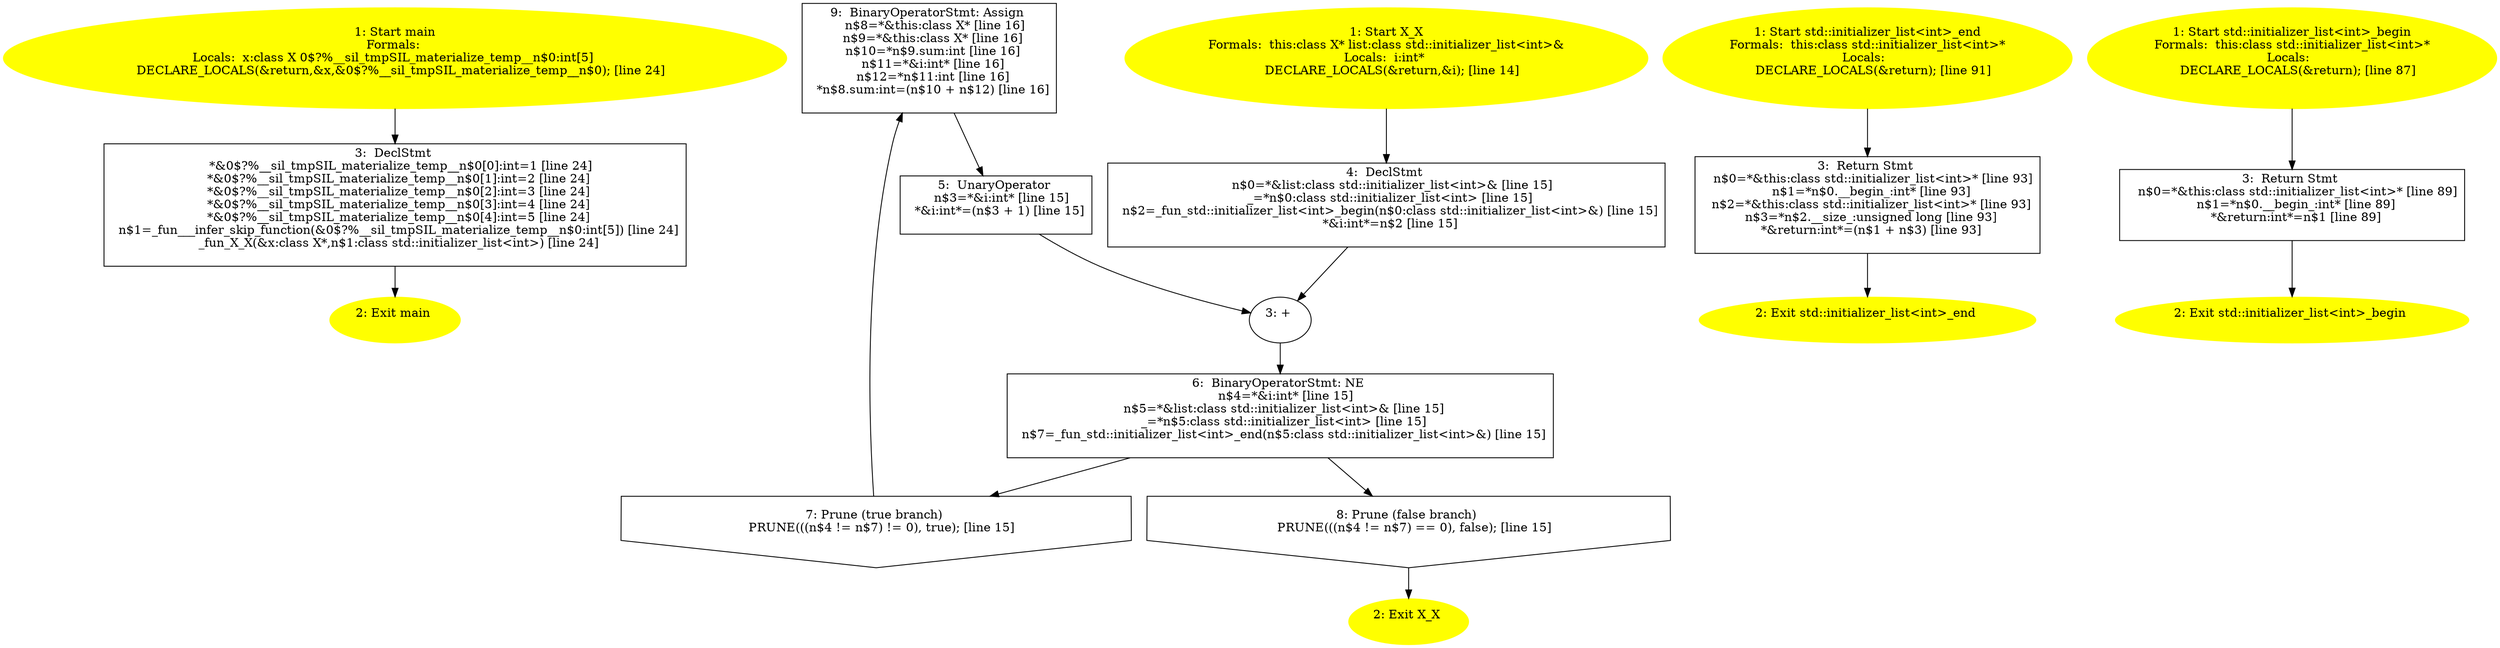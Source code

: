 /* @generated */
digraph iCFG {
"main.fad58de7366495db4650cfefac2fcd61_3" [label="3:  DeclStmt \n   *&0$?%__sil_tmpSIL_materialize_temp__n$0[0]:int=1 [line 24]\n  *&0$?%__sil_tmpSIL_materialize_temp__n$0[1]:int=2 [line 24]\n  *&0$?%__sil_tmpSIL_materialize_temp__n$0[2]:int=3 [line 24]\n  *&0$?%__sil_tmpSIL_materialize_temp__n$0[3]:int=4 [line 24]\n  *&0$?%__sil_tmpSIL_materialize_temp__n$0[4]:int=5 [line 24]\n  n$1=_fun___infer_skip_function(&0$?%__sil_tmpSIL_materialize_temp__n$0:int[5]) [line 24]\n  _fun_X_X(&x:class X*,n$1:class std::initializer_list<int>) [line 24]\n " shape="box"]
	

	 "main.fad58de7366495db4650cfefac2fcd61_3" -> "main.fad58de7366495db4650cfefac2fcd61_2" ;
"main.fad58de7366495db4650cfefac2fcd61_2" [label="2: Exit main \n  " color=yellow style=filled]
	

"main.fad58de7366495db4650cfefac2fcd61_1" [label="1: Start main\nFormals: \nLocals:  x:class X 0$?%__sil_tmpSIL_materialize_temp__n$0:int[5] \n   DECLARE_LOCALS(&return,&x,&0$?%__sil_tmpSIL_materialize_temp__n$0); [line 24]\n " color=yellow style=filled]
	

	 "main.fad58de7366495db4650cfefac2fcd61_1" -> "main.fad58de7366495db4650cfefac2fcd61_3" ;
"X_X{_ZN1XC1ESt16initializer_listIiE}.f26ab90a26d9b8ebd8fe94c844cf1787_9" [label="9:  BinaryOperatorStmt: Assign \n   n$8=*&this:class X* [line 16]\n  n$9=*&this:class X* [line 16]\n  n$10=*n$9.sum:int [line 16]\n  n$11=*&i:int* [line 16]\n  n$12=*n$11:int [line 16]\n  *n$8.sum:int=(n$10 + n$12) [line 16]\n " shape="box"]
	

	 "X_X{_ZN1XC1ESt16initializer_listIiE}.f26ab90a26d9b8ebd8fe94c844cf1787_9" -> "X_X{_ZN1XC1ESt16initializer_listIiE}.f26ab90a26d9b8ebd8fe94c844cf1787_5" ;
"X_X{_ZN1XC1ESt16initializer_listIiE}.f26ab90a26d9b8ebd8fe94c844cf1787_8" [label="8: Prune (false branch) \n   PRUNE(((n$4 != n$7) == 0), false); [line 15]\n " shape="invhouse"]
	

	 "X_X{_ZN1XC1ESt16initializer_listIiE}.f26ab90a26d9b8ebd8fe94c844cf1787_8" -> "X_X{_ZN1XC1ESt16initializer_listIiE}.f26ab90a26d9b8ebd8fe94c844cf1787_2" ;
"X_X{_ZN1XC1ESt16initializer_listIiE}.f26ab90a26d9b8ebd8fe94c844cf1787_7" [label="7: Prune (true branch) \n   PRUNE(((n$4 != n$7) != 0), true); [line 15]\n " shape="invhouse"]
	

	 "X_X{_ZN1XC1ESt16initializer_listIiE}.f26ab90a26d9b8ebd8fe94c844cf1787_7" -> "X_X{_ZN1XC1ESt16initializer_listIiE}.f26ab90a26d9b8ebd8fe94c844cf1787_9" ;
"X_X{_ZN1XC1ESt16initializer_listIiE}.f26ab90a26d9b8ebd8fe94c844cf1787_6" [label="6:  BinaryOperatorStmt: NE \n   n$4=*&i:int* [line 15]\n  n$5=*&list:class std::initializer_list<int>& [line 15]\n  _=*n$5:class std::initializer_list<int> [line 15]\n  n$7=_fun_std::initializer_list<int>_end(n$5:class std::initializer_list<int>&) [line 15]\n " shape="box"]
	

	 "X_X{_ZN1XC1ESt16initializer_listIiE}.f26ab90a26d9b8ebd8fe94c844cf1787_6" -> "X_X{_ZN1XC1ESt16initializer_listIiE}.f26ab90a26d9b8ebd8fe94c844cf1787_7" ;
	 "X_X{_ZN1XC1ESt16initializer_listIiE}.f26ab90a26d9b8ebd8fe94c844cf1787_6" -> "X_X{_ZN1XC1ESt16initializer_listIiE}.f26ab90a26d9b8ebd8fe94c844cf1787_8" ;
"X_X{_ZN1XC1ESt16initializer_listIiE}.f26ab90a26d9b8ebd8fe94c844cf1787_5" [label="5:  UnaryOperator \n   n$3=*&i:int* [line 15]\n  *&i:int*=(n$3 + 1) [line 15]\n " shape="box"]
	

	 "X_X{_ZN1XC1ESt16initializer_listIiE}.f26ab90a26d9b8ebd8fe94c844cf1787_5" -> "X_X{_ZN1XC1ESt16initializer_listIiE}.f26ab90a26d9b8ebd8fe94c844cf1787_3" ;
"X_X{_ZN1XC1ESt16initializer_listIiE}.f26ab90a26d9b8ebd8fe94c844cf1787_4" [label="4:  DeclStmt \n   n$0=*&list:class std::initializer_list<int>& [line 15]\n  _=*n$0:class std::initializer_list<int> [line 15]\n  n$2=_fun_std::initializer_list<int>_begin(n$0:class std::initializer_list<int>&) [line 15]\n  *&i:int*=n$2 [line 15]\n " shape="box"]
	

	 "X_X{_ZN1XC1ESt16initializer_listIiE}.f26ab90a26d9b8ebd8fe94c844cf1787_4" -> "X_X{_ZN1XC1ESt16initializer_listIiE}.f26ab90a26d9b8ebd8fe94c844cf1787_3" ;
"X_X{_ZN1XC1ESt16initializer_listIiE}.f26ab90a26d9b8ebd8fe94c844cf1787_3" [label="3: + \n  " ]
	

	 "X_X{_ZN1XC1ESt16initializer_listIiE}.f26ab90a26d9b8ebd8fe94c844cf1787_3" -> "X_X{_ZN1XC1ESt16initializer_listIiE}.f26ab90a26d9b8ebd8fe94c844cf1787_6" ;
"X_X{_ZN1XC1ESt16initializer_listIiE}.f26ab90a26d9b8ebd8fe94c844cf1787_2" [label="2: Exit X_X \n  " color=yellow style=filled]
	

"X_X{_ZN1XC1ESt16initializer_listIiE}.f26ab90a26d9b8ebd8fe94c844cf1787_1" [label="1: Start X_X\nFormals:  this:class X* list:class std::initializer_list<int>&\nLocals:  i:int* \n   DECLARE_LOCALS(&return,&i); [line 14]\n " color=yellow style=filled]
	

	 "X_X{_ZN1XC1ESt16initializer_listIiE}.f26ab90a26d9b8ebd8fe94c844cf1787_1" -> "X_X{_ZN1XC1ESt16initializer_listIiE}.f26ab90a26d9b8ebd8fe94c844cf1787_4" ;
"std::initializer_list<int>_end(_ZNKSt16initializer_listIiE3endEv).2c8cf9cf41f8bb69ba2088846ff8c820_3" [label="3:  Return Stmt \n   n$0=*&this:class std::initializer_list<int>* [line 93]\n  n$1=*n$0.__begin_:int* [line 93]\n  n$2=*&this:class std::initializer_list<int>* [line 93]\n  n$3=*n$2.__size_:unsigned long [line 93]\n  *&return:int*=(n$1 + n$3) [line 93]\n " shape="box"]
	

	 "std::initializer_list<int>_end(_ZNKSt16initializer_listIiE3endEv).2c8cf9cf41f8bb69ba2088846ff8c820_3" -> "std::initializer_list<int>_end(_ZNKSt16initializer_listIiE3endEv).2c8cf9cf41f8bb69ba2088846ff8c820_2" ;
"std::initializer_list<int>_end(_ZNKSt16initializer_listIiE3endEv).2c8cf9cf41f8bb69ba2088846ff8c820_2" [label="2: Exit std::initializer_list<int>_end \n  " color=yellow style=filled]
	

"std::initializer_list<int>_end(_ZNKSt16initializer_listIiE3endEv).2c8cf9cf41f8bb69ba2088846ff8c820_1" [label="1: Start std::initializer_list<int>_end\nFormals:  this:class std::initializer_list<int>*\nLocals:  \n   DECLARE_LOCALS(&return); [line 91]\n " color=yellow style=filled]
	

	 "std::initializer_list<int>_end(_ZNKSt16initializer_listIiE3endEv).2c8cf9cf41f8bb69ba2088846ff8c820_1" -> "std::initializer_list<int>_end(_ZNKSt16initializer_listIiE3endEv).2c8cf9cf41f8bb69ba2088846ff8c820_3" ;
"std::initializer_list<int>_begin(_ZNKSt16initializer_listIiE5beginEv).0e97e8437c2dc7998ccfed09b122491e_3" [label="3:  Return Stmt \n   n$0=*&this:class std::initializer_list<int>* [line 89]\n  n$1=*n$0.__begin_:int* [line 89]\n  *&return:int*=n$1 [line 89]\n " shape="box"]
	

	 "std::initializer_list<int>_begin(_ZNKSt16initializer_listIiE5beginEv).0e97e8437c2dc7998ccfed09b122491e_3" -> "std::initializer_list<int>_begin(_ZNKSt16initializer_listIiE5beginEv).0e97e8437c2dc7998ccfed09b122491e_2" ;
"std::initializer_list<int>_begin(_ZNKSt16initializer_listIiE5beginEv).0e97e8437c2dc7998ccfed09b122491e_2" [label="2: Exit std::initializer_list<int>_begin \n  " color=yellow style=filled]
	

"std::initializer_list<int>_begin(_ZNKSt16initializer_listIiE5beginEv).0e97e8437c2dc7998ccfed09b122491e_1" [label="1: Start std::initializer_list<int>_begin\nFormals:  this:class std::initializer_list<int>*\nLocals:  \n   DECLARE_LOCALS(&return); [line 87]\n " color=yellow style=filled]
	

	 "std::initializer_list<int>_begin(_ZNKSt16initializer_listIiE5beginEv).0e97e8437c2dc7998ccfed09b122491e_1" -> "std::initializer_list<int>_begin(_ZNKSt16initializer_listIiE5beginEv).0e97e8437c2dc7998ccfed09b122491e_3" ;
}

